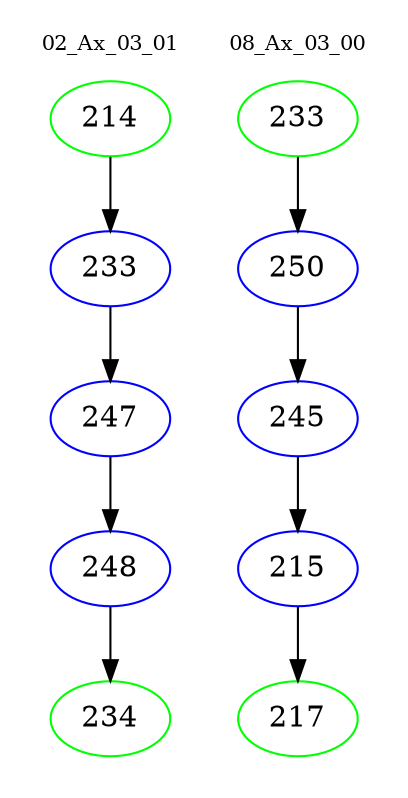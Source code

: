 digraph{
subgraph cluster_0 {
color = white
label = "02_Ax_03_01";
fontsize=10;
T0_214 [label="214", color="green"]
T0_214 -> T0_233 [color="black"]
T0_233 [label="233", color="blue"]
T0_233 -> T0_247 [color="black"]
T0_247 [label="247", color="blue"]
T0_247 -> T0_248 [color="black"]
T0_248 [label="248", color="blue"]
T0_248 -> T0_234 [color="black"]
T0_234 [label="234", color="green"]
}
subgraph cluster_1 {
color = white
label = "08_Ax_03_00";
fontsize=10;
T1_233 [label="233", color="green"]
T1_233 -> T1_250 [color="black"]
T1_250 [label="250", color="blue"]
T1_250 -> T1_245 [color="black"]
T1_245 [label="245", color="blue"]
T1_245 -> T1_215 [color="black"]
T1_215 [label="215", color="blue"]
T1_215 -> T1_217 [color="black"]
T1_217 [label="217", color="green"]
}
}
